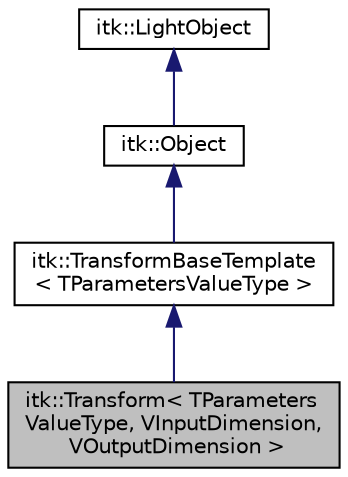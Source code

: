 digraph "itk::Transform&lt; TParametersValueType, VInputDimension, VOutputDimension &gt;"
{
 // LATEX_PDF_SIZE
  edge [fontname="Helvetica",fontsize="10",labelfontname="Helvetica",labelfontsize="10"];
  node [fontname="Helvetica",fontsize="10",shape=record];
  Node1 [label="itk::Transform\< TParameters\lValueType, VInputDimension,\l VOutputDimension \>",height=0.2,width=0.4,color="black", fillcolor="grey75", style="filled", fontcolor="black",tooltip="Transform points and vectors from an input space to an output space."];
  Node2 -> Node1 [dir="back",color="midnightblue",fontsize="10",style="solid",fontname="Helvetica"];
  Node2 [label="itk::TransformBaseTemplate\l\< TParametersValueType \>",height=0.2,width=0.4,color="black", fillcolor="white", style="filled",URL="$classitk_1_1TransformBaseTemplate.html",tooltip=" "];
  Node3 -> Node2 [dir="back",color="midnightblue",fontsize="10",style="solid",fontname="Helvetica"];
  Node3 [label="itk::Object",height=0.2,width=0.4,color="black", fillcolor="white", style="filled",URL="$classitk_1_1Object.html",tooltip="Base class for most ITK classes."];
  Node4 -> Node3 [dir="back",color="midnightblue",fontsize="10",style="solid",fontname="Helvetica"];
  Node4 [label="itk::LightObject",height=0.2,width=0.4,color="black", fillcolor="white", style="filled",URL="$classitk_1_1LightObject.html",tooltip="Light weight base class for most itk classes."];
}
